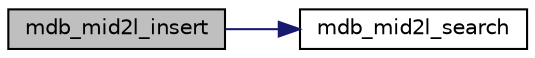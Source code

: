 digraph "mdb_mid2l_insert"
{
  edge [fontname="Helvetica",fontsize="10",labelfontname="Helvetica",labelfontsize="10"];
  node [fontname="Helvetica",fontsize="10",shape=record];
  rankdir="LR";
  Node2 [label="mdb_mid2l_insert",height=0.2,width=0.4,color="black", fillcolor="grey75", style="filled", fontcolor="black"];
  Node2 -> Node3 [color="midnightblue",fontsize="10",style="solid",fontname="Helvetica"];
  Node3 [label="mdb_mid2l_search",height=0.2,width=0.4,color="black", fillcolor="white", style="filled",URL="$group__idls.html#ga4fbf5726f08ac891bbea111b712ab424"];
}
